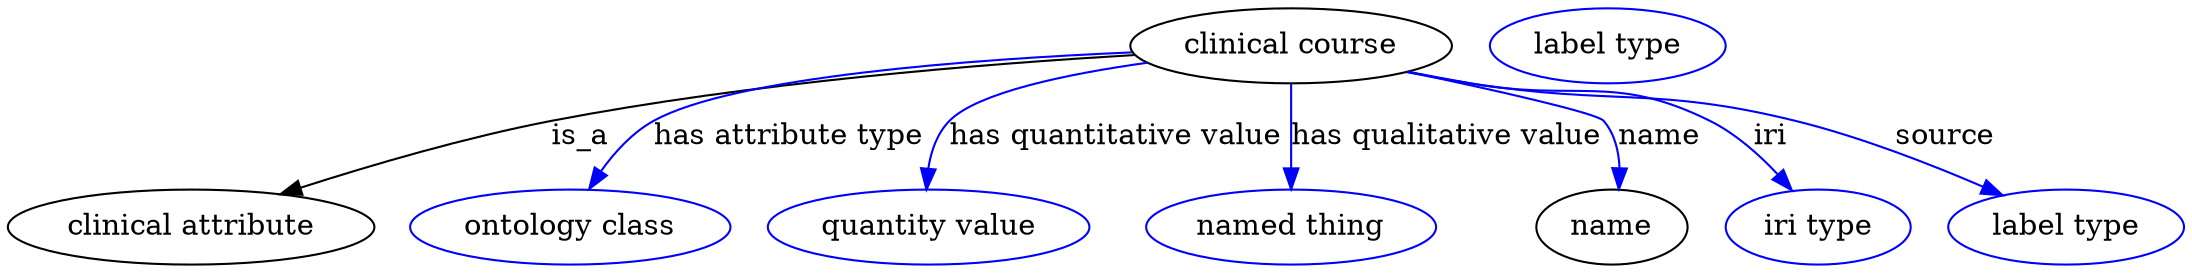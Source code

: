 digraph {
	graph [bb="0,0,844.74,123"];
	node [label="\N"];
	"clinical course"	 [height=0.5,
		label="clinical course",
		pos="495.24,105",
		width=1.7151];
	"clinical attribute"	 [height=0.5,
		pos="68.244,18",
		width=1.8957];
	"clinical course" -> "clinical attribute"	 [label=is_a,
		lp="230.24,61.5",
		pos="e,106.12,33.105 435.15,100.58 378.83,95.632 292.56,85.99 219.24,69 183.89,60.806 145.12,47.62 115.72,36.708"];
	"has attribute type"	 [color=blue,
		height=0.5,
		label="ontology class",
		pos="216.24,18",
		width=1.7151];
	"clinical course" -> "has attribute type"	 [color=blue,
		label="has attribute type",
		lp="312.24,61.5",
		pos="e,228.69,36.026 435.65,100.02 377.63,94.397 294.1,84.034 265.24,69 253.67,62.972 243.27,53.162 235.05,43.749",
		style=solid];
	"has quantitative value"	 [color=blue,
		height=0.5,
		label="quantity value",
		pos="357.24,18",
		width=1.6971];
	"clinical course" -> "has quantitative value"	 [color=blue,
		label="has quantitative value",
		lp="431.74,61.5",
		pos="e,358.33,36.246 443.61,95.073 414.77,88.554 382.6,79.338 372.24,69 366.12,62.88 362.46,54.393 360.3,46.098",
		style=solid];
	"has qualitative value"	 [color=blue,
		height=0.5,
		label="named thing",
		pos="495.24,18",
		width=1.5346];
	"clinical course" -> "has qualitative value"	 [color=blue,
		label="has qualitative value",
		lp="551.24,61.5",
		pos="e,495.24,36.003 495.24,86.974 495.24,75.192 495.24,59.561 495.24,46.158",
		style=solid];
	name	 [height=0.5,
		pos="614.24,18",
		width=0.84854];
	"clinical course" -> name	 [color=blue,
		label=name,
		lp="630.74,61.5",
		pos="e,616.67,36.405 541.31,92.861 570.53,84.731 603.67,74.539 608.24,69 613.37,62.784 615.63,54.599 616.4,46.611",
		style=solid];
	iri	 [color=blue,
		height=0.5,
		label="iri type",
		pos="699.24,18",
		width=1.011];
	"clinical course" -> iri	 [color=blue,
		label=iri,
		lp="675.74,61.5",
		pos="e,687.04,35.262 541.4,93.035 549.66,90.969 558.2,88.882 566.24,87 603.42,78.307 616.89,87.58 650.24,69 661.81,62.558 672.32,52.496 \
680.62,43.007",
		style=solid];
	source	 [color=blue,
		height=0.5,
		label="label type",
		pos="799.24,18",
		width=1.2638];
	"clinical course" -> source	 [color=blue,
		label=source,
		lp="743.24,61.5",
		pos="e,772.19,32.767 540.92,92.709 549.31,90.654 558.02,88.656 566.24,87 619.11,76.36 634.51,84.236 686.24,69 712.86,61.16 741.33,48.283 \
763.03,37.429",
		style=solid];
	attribute_name	 [color=blue,
		height=0.5,
		label="label type",
		pos="620.24,105",
		width=1.2638];
}
